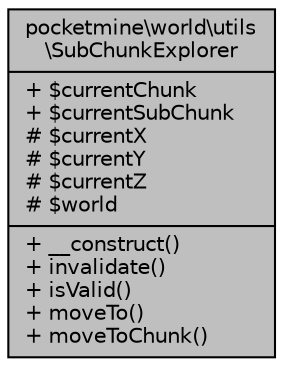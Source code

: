 digraph "pocketmine\world\utils\SubChunkExplorer"
{
 // INTERACTIVE_SVG=YES
 // LATEX_PDF_SIZE
  edge [fontname="Helvetica",fontsize="10",labelfontname="Helvetica",labelfontsize="10"];
  node [fontname="Helvetica",fontsize="10",shape=record];
  Node1 [label="{pocketmine\\world\\utils\l\\SubChunkExplorer\n|+ $currentChunk\l+ $currentSubChunk\l# $currentX\l# $currentY\l# $currentZ\l# $world\l|+ __construct()\l+ invalidate()\l+ isValid()\l+ moveTo()\l+ moveToChunk()\l}",height=0.2,width=0.4,color="black", fillcolor="grey75", style="filled", fontcolor="black",tooltip=" "];
}
